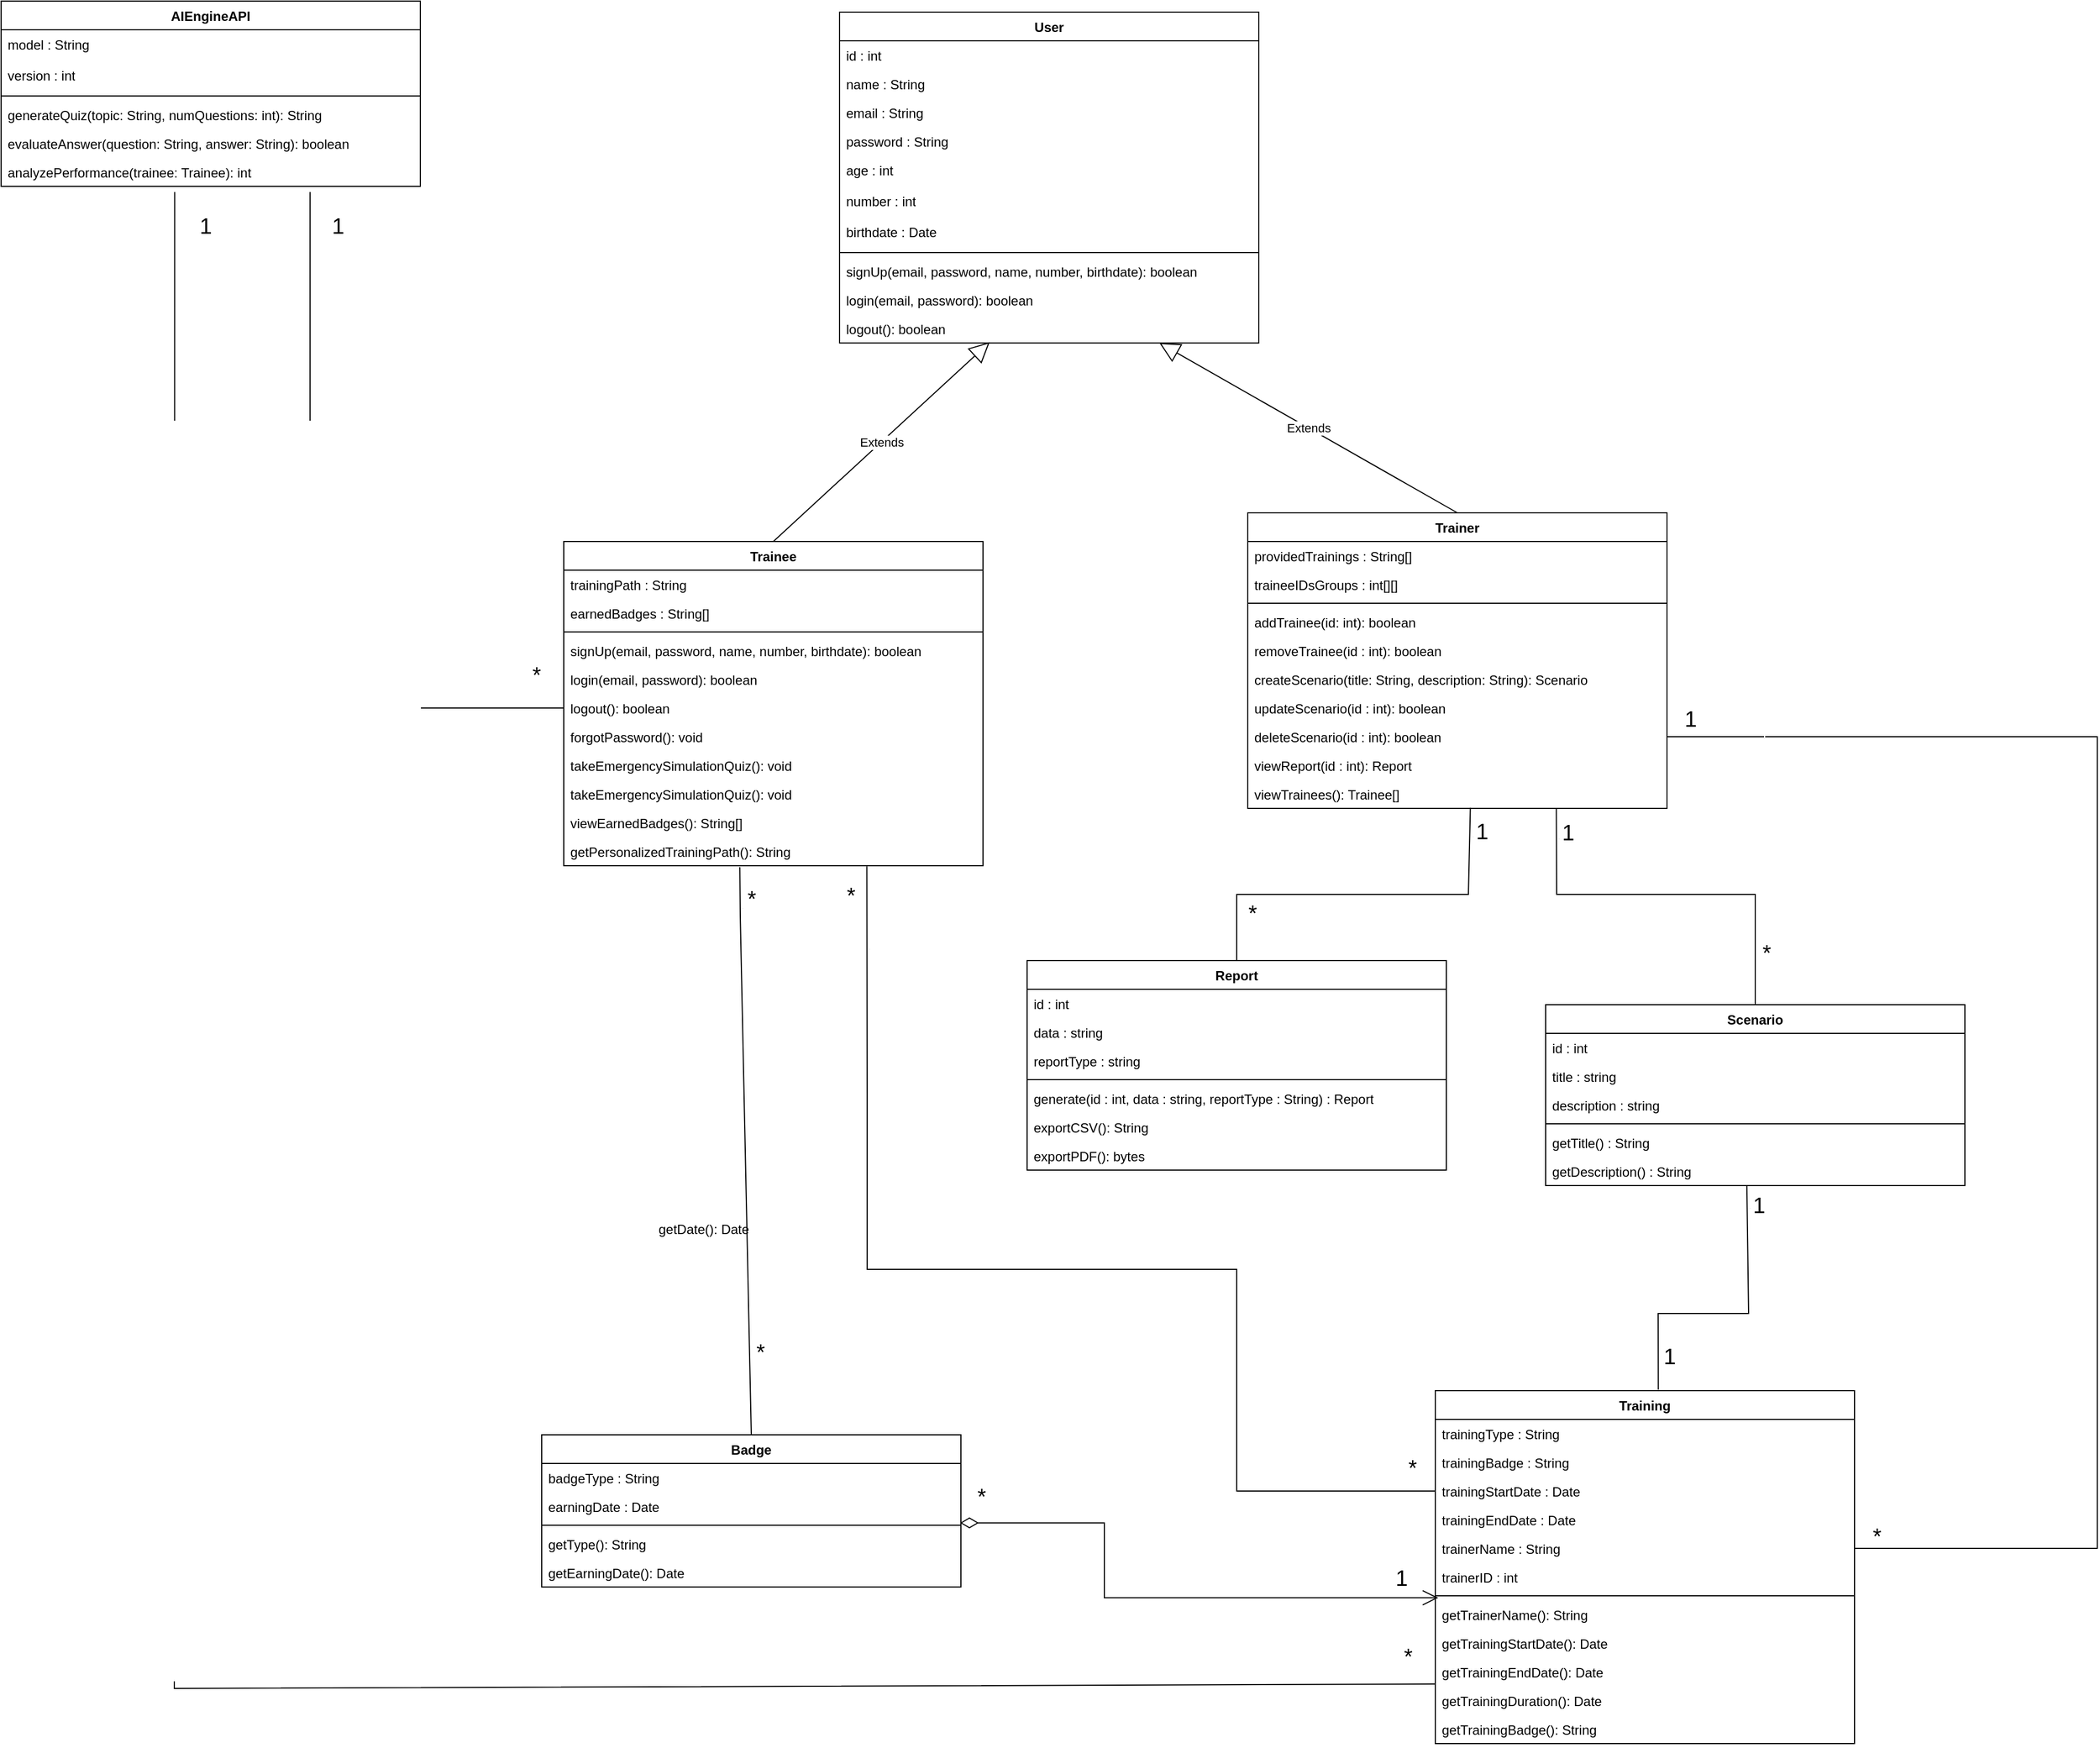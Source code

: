 <mxfile version="26.2.2">
  <diagram name="Page-1" id="6VeBbsZnSJGL0qm5Iy9t">
    <mxGraphModel dx="1835" dy="615" grid="1" gridSize="10" guides="1" tooltips="1" connect="1" arrows="1" fold="1" page="1" pageScale="1" pageWidth="850" pageHeight="1100" math="0" shadow="0">
      <root>
        <mxCell id="0" />
        <mxCell id="1" parent="0" />
        <mxCell id="ut6SG74KRWe8xrnEn4ub-12" value="Trainer" style="swimlane;fontStyle=1;align=center;verticalAlign=top;childLayout=stackLayout;horizontal=1;startSize=26;horizontalStack=0;resizeParent=1;resizeParentMax=0;resizeLast=0;collapsible=1;marginBottom=0;whiteSpace=wrap;html=1;" parent="1" vertex="1">
          <mxGeometry x="1050" y="734" width="380" height="268" as="geometry">
            <mxRectangle x="750" y="520" width="80" height="30" as="alternateBounds" />
          </mxGeometry>
        </mxCell>
        <mxCell id="ut6SG74KRWe8xrnEn4ub-2" value="providedTrainings : String[]" style="text;strokeColor=none;fillColor=none;align=left;verticalAlign=top;spacingLeft=4;spacingRight=4;overflow=hidden;rotatable=0;points=[[0,0.5],[1,0.5]];portConstraint=eastwest;whiteSpace=wrap;html=1;" parent="ut6SG74KRWe8xrnEn4ub-12" vertex="1">
          <mxGeometry y="26" width="380" height="26" as="geometry" />
        </mxCell>
        <mxCell id="Z9UOxKU1jLdqNidB_wk0-53" value="traineeIDsGroups : int[][]" style="text;strokeColor=none;fillColor=none;align=left;verticalAlign=top;spacingLeft=4;spacingRight=4;overflow=hidden;rotatable=0;points=[[0,0.5],[1,0.5]];portConstraint=eastwest;whiteSpace=wrap;html=1;" parent="ut6SG74KRWe8xrnEn4ub-12" vertex="1">
          <mxGeometry y="52" width="380" height="26" as="geometry" />
        </mxCell>
        <mxCell id="ut6SG74KRWe8xrnEn4ub-14" value="" style="line;strokeWidth=1;fillColor=none;align=left;verticalAlign=middle;spacingTop=-1;spacingLeft=3;spacingRight=3;rotatable=0;labelPosition=right;points=[];portConstraint=eastwest;strokeColor=inherit;" parent="ut6SG74KRWe8xrnEn4ub-12" vertex="1">
          <mxGeometry y="78" width="380" height="8" as="geometry" />
        </mxCell>
        <mxCell id="Z9UOxKU1jLdqNidB_wk0-75" value="addTrainee(id: int): boolean" style="text;strokeColor=none;fillColor=none;align=left;verticalAlign=top;spacingLeft=4;spacingRight=4;overflow=hidden;rotatable=0;points=[[0,0.5],[1,0.5]];portConstraint=eastwest;whiteSpace=wrap;html=1;" parent="ut6SG74KRWe8xrnEn4ub-12" vertex="1">
          <mxGeometry y="86" width="380" height="26" as="geometry" />
        </mxCell>
        <mxCell id="Z9UOxKU1jLdqNidB_wk0-76" value="removeTrainee(id : int): boolean" style="text;strokeColor=none;fillColor=none;align=left;verticalAlign=top;spacingLeft=4;spacingRight=4;overflow=hidden;rotatable=0;points=[[0,0.5],[1,0.5]];portConstraint=eastwest;whiteSpace=wrap;html=1;" parent="ut6SG74KRWe8xrnEn4ub-12" vertex="1">
          <mxGeometry y="112" width="380" height="26" as="geometry" />
        </mxCell>
        <mxCell id="ut6SG74KRWe8xrnEn4ub-15" value="createScenario(title: String, description: String): Scenario" style="text;strokeColor=none;fillColor=none;align=left;verticalAlign=top;spacingLeft=4;spacingRight=4;overflow=hidden;rotatable=0;points=[[0,0.5],[1,0.5]];portConstraint=eastwest;whiteSpace=wrap;html=1;" parent="ut6SG74KRWe8xrnEn4ub-12" vertex="1">
          <mxGeometry y="138" width="380" height="26" as="geometry" />
        </mxCell>
        <mxCell id="Z9UOxKU1jLdqNidB_wk0-72" value="updateScenario(id : int): boolean" style="text;strokeColor=none;fillColor=none;align=left;verticalAlign=top;spacingLeft=4;spacingRight=4;overflow=hidden;rotatable=0;points=[[0,0.5],[1,0.5]];portConstraint=eastwest;whiteSpace=wrap;html=1;" parent="ut6SG74KRWe8xrnEn4ub-12" vertex="1">
          <mxGeometry y="164" width="380" height="26" as="geometry" />
        </mxCell>
        <mxCell id="Z9UOxKU1jLdqNidB_wk0-71" value="deleteScenario(id : int): boolean" style="text;strokeColor=none;fillColor=none;align=left;verticalAlign=top;spacingLeft=4;spacingRight=4;overflow=hidden;rotatable=0;points=[[0,0.5],[1,0.5]];portConstraint=eastwest;whiteSpace=wrap;html=1;" parent="ut6SG74KRWe8xrnEn4ub-12" vertex="1">
          <mxGeometry y="190" width="380" height="26" as="geometry" />
        </mxCell>
        <mxCell id="Z9UOxKU1jLdqNidB_wk0-73" value="viewReport(id : int): Report" style="text;strokeColor=none;fillColor=none;align=left;verticalAlign=top;spacingLeft=4;spacingRight=4;overflow=hidden;rotatable=0;points=[[0,0.5],[1,0.5]];portConstraint=eastwest;whiteSpace=wrap;html=1;" parent="ut6SG74KRWe8xrnEn4ub-12" vertex="1">
          <mxGeometry y="216" width="380" height="26" as="geometry" />
        </mxCell>
        <mxCell id="Z9UOxKU1jLdqNidB_wk0-74" value="viewTrainees(): Trainee[]" style="text;strokeColor=none;fillColor=none;align=left;verticalAlign=top;spacingLeft=4;spacingRight=4;overflow=hidden;rotatable=0;points=[[0,0.5],[1,0.5]];portConstraint=eastwest;whiteSpace=wrap;html=1;" parent="ut6SG74KRWe8xrnEn4ub-12" vertex="1">
          <mxGeometry y="242" width="380" height="26" as="geometry" />
        </mxCell>
        <mxCell id="ut6SG74KRWe8xrnEn4ub-17" value="Trainee" style="swimlane;fontStyle=1;align=center;verticalAlign=top;childLayout=stackLayout;horizontal=1;startSize=26;horizontalStack=0;resizeParent=1;resizeParentMax=0;resizeLast=0;collapsible=1;marginBottom=0;whiteSpace=wrap;html=1;" parent="1" vertex="1">
          <mxGeometry x="430" y="760" width="380" height="294" as="geometry" />
        </mxCell>
        <mxCell id="ut6SG74KRWe8xrnEn4ub-18" value="trainingPath : String" style="text;strokeColor=none;fillColor=none;align=left;verticalAlign=top;spacingLeft=4;spacingRight=4;overflow=hidden;rotatable=0;points=[[0,0.5],[1,0.5]];portConstraint=eastwest;whiteSpace=wrap;html=1;" parent="ut6SG74KRWe8xrnEn4ub-17" vertex="1">
          <mxGeometry y="26" width="380" height="26" as="geometry" />
        </mxCell>
        <mxCell id="Z9UOxKU1jLdqNidB_wk0-5" value="earnedBadges : String[]" style="text;strokeColor=none;fillColor=none;align=left;verticalAlign=top;spacingLeft=4;spacingRight=4;overflow=hidden;rotatable=0;points=[[0,0.5],[1,0.5]];portConstraint=eastwest;whiteSpace=wrap;html=1;" parent="ut6SG74KRWe8xrnEn4ub-17" vertex="1">
          <mxGeometry y="52" width="380" height="26" as="geometry" />
        </mxCell>
        <mxCell id="ut6SG74KRWe8xrnEn4ub-22" value="" style="line;strokeWidth=1;fillColor=none;align=left;verticalAlign=middle;spacingTop=-1;spacingLeft=3;spacingRight=3;rotatable=0;labelPosition=right;points=[];portConstraint=eastwest;strokeColor=inherit;" parent="ut6SG74KRWe8xrnEn4ub-17" vertex="1">
          <mxGeometry y="78" width="380" height="8" as="geometry" />
        </mxCell>
        <mxCell id="bE1lP4n70OD3e5JfE5jd-26" value="signUp(email, password, name, number, birthdate): boolean" style="text;strokeColor=none;fillColor=none;align=left;verticalAlign=top;spacingLeft=4;spacingRight=4;overflow=hidden;rotatable=0;points=[[0,0.5],[1,0.5]];portConstraint=eastwest;whiteSpace=wrap;html=1;" parent="ut6SG74KRWe8xrnEn4ub-17" vertex="1">
          <mxGeometry y="86" width="380" height="26" as="geometry" />
        </mxCell>
        <mxCell id="bE1lP4n70OD3e5JfE5jd-27" value="login(email, password): boolean" style="text;strokeColor=none;fillColor=none;align=left;verticalAlign=top;spacingLeft=4;spacingRight=4;overflow=hidden;rotatable=0;points=[[0,0.5],[1,0.5]];portConstraint=eastwest;whiteSpace=wrap;html=1;" parent="ut6SG74KRWe8xrnEn4ub-17" vertex="1">
          <mxGeometry y="112" width="380" height="26" as="geometry" />
        </mxCell>
        <mxCell id="bE1lP4n70OD3e5JfE5jd-28" value="logout(): boolean" style="text;strokeColor=none;fillColor=none;align=left;verticalAlign=top;spacingLeft=4;spacingRight=4;overflow=hidden;rotatable=0;points=[[0,0.5],[1,0.5]];portConstraint=eastwest;whiteSpace=wrap;html=1;" parent="ut6SG74KRWe8xrnEn4ub-17" vertex="1">
          <mxGeometry y="138" width="380" height="26" as="geometry" />
        </mxCell>
        <mxCell id="ut6SG74KRWe8xrnEn4ub-23" value="forgotPassword(): void" style="text;strokeColor=none;fillColor=none;align=left;verticalAlign=top;spacingLeft=4;spacingRight=4;overflow=hidden;rotatable=0;points=[[0,0.5],[1,0.5]];portConstraint=eastwest;whiteSpace=wrap;html=1;" parent="ut6SG74KRWe8xrnEn4ub-17" vertex="1">
          <mxGeometry y="164" width="380" height="26" as="geometry" />
        </mxCell>
        <mxCell id="Z9UOxKU1jLdqNidB_wk0-2" value="takeEmergencySimulationQuiz(): void" style="text;strokeColor=none;fillColor=none;align=left;verticalAlign=top;spacingLeft=4;spacingRight=4;overflow=hidden;rotatable=0;points=[[0,0.5],[1,0.5]];portConstraint=eastwest;whiteSpace=wrap;html=1;" parent="ut6SG74KRWe8xrnEn4ub-17" vertex="1">
          <mxGeometry y="190" width="380" height="26" as="geometry" />
        </mxCell>
        <mxCell id="Z9UOxKU1jLdqNidB_wk0-3" value="takeEmergencySimulationQuiz(): void" style="text;strokeColor=none;fillColor=none;align=left;verticalAlign=top;spacingLeft=4;spacingRight=4;overflow=hidden;rotatable=0;points=[[0,0.5],[1,0.5]];portConstraint=eastwest;whiteSpace=wrap;html=1;" parent="ut6SG74KRWe8xrnEn4ub-17" vertex="1">
          <mxGeometry y="216" width="380" height="26" as="geometry" />
        </mxCell>
        <mxCell id="Z9UOxKU1jLdqNidB_wk0-4" value="viewEarnedBadges(): String[]" style="text;strokeColor=none;fillColor=none;align=left;verticalAlign=top;spacingLeft=4;spacingRight=4;overflow=hidden;rotatable=0;points=[[0,0.5],[1,0.5]];portConstraint=eastwest;whiteSpace=wrap;html=1;" parent="ut6SG74KRWe8xrnEn4ub-17" vertex="1">
          <mxGeometry y="242" width="380" height="26" as="geometry" />
        </mxCell>
        <mxCell id="Z9UOxKU1jLdqNidB_wk0-6" value="getPersonalizedTrainingPath(): String" style="text;strokeColor=none;fillColor=none;align=left;verticalAlign=top;spacingLeft=4;spacingRight=4;overflow=hidden;rotatable=0;points=[[0,0.5],[1,0.5]];portConstraint=eastwest;whiteSpace=wrap;html=1;" parent="ut6SG74KRWe8xrnEn4ub-17" vertex="1">
          <mxGeometry y="268" width="380" height="26" as="geometry" />
        </mxCell>
        <mxCell id="ut6SG74KRWe8xrnEn4ub-26" value="User" style="swimlane;fontStyle=1;align=center;verticalAlign=top;childLayout=stackLayout;horizontal=1;startSize=26;horizontalStack=0;resizeParent=1;resizeParentMax=0;resizeLast=0;collapsible=1;marginBottom=0;whiteSpace=wrap;html=1;" parent="1" vertex="1">
          <mxGeometry x="680" y="280" width="380" height="300" as="geometry" />
        </mxCell>
        <mxCell id="bE1lP4n70OD3e5JfE5jd-1" value="id : int" style="text;strokeColor=none;fillColor=none;align=left;verticalAlign=top;spacingLeft=4;spacingRight=4;overflow=hidden;rotatable=0;points=[[0,0.5],[1,0.5]];portConstraint=eastwest;whiteSpace=wrap;html=1;" parent="ut6SG74KRWe8xrnEn4ub-26" vertex="1">
          <mxGeometry y="26" width="380" height="26" as="geometry" />
        </mxCell>
        <mxCell id="ut6SG74KRWe8xrnEn4ub-27" value="name : String" style="text;strokeColor=none;fillColor=none;align=left;verticalAlign=top;spacingLeft=4;spacingRight=4;overflow=hidden;rotatable=0;points=[[0,0.5],[1,0.5]];portConstraint=eastwest;whiteSpace=wrap;html=1;" parent="ut6SG74KRWe8xrnEn4ub-26" vertex="1">
          <mxGeometry y="52" width="380" height="26" as="geometry" />
        </mxCell>
        <mxCell id="ut6SG74KRWe8xrnEn4ub-33" value="email : String" style="text;strokeColor=none;fillColor=none;align=left;verticalAlign=top;spacingLeft=4;spacingRight=4;overflow=hidden;rotatable=0;points=[[0,0.5],[1,0.5]];portConstraint=eastwest;whiteSpace=wrap;html=1;" parent="ut6SG74KRWe8xrnEn4ub-26" vertex="1">
          <mxGeometry y="78" width="380" height="26" as="geometry" />
        </mxCell>
        <mxCell id="ut6SG74KRWe8xrnEn4ub-34" value="password : String" style="text;strokeColor=none;fillColor=none;align=left;verticalAlign=top;spacingLeft=4;spacingRight=4;overflow=hidden;rotatable=0;points=[[0,0.5],[1,0.5]];portConstraint=eastwest;whiteSpace=wrap;html=1;" parent="ut6SG74KRWe8xrnEn4ub-26" vertex="1">
          <mxGeometry y="104" width="380" height="26" as="geometry" />
        </mxCell>
        <mxCell id="ut6SG74KRWe8xrnEn4ub-28" value="age : int" style="text;strokeColor=none;fillColor=none;align=left;verticalAlign=top;spacingLeft=4;spacingRight=4;overflow=hidden;rotatable=0;points=[[0,0.5],[1,0.5]];portConstraint=eastwest;whiteSpace=wrap;html=1;" parent="ut6SG74KRWe8xrnEn4ub-26" vertex="1">
          <mxGeometry y="130" width="380" height="28" as="geometry" />
        </mxCell>
        <mxCell id="ut6SG74KRWe8xrnEn4ub-29" value="number : int" style="text;strokeColor=none;fillColor=none;align=left;verticalAlign=top;spacingLeft=4;spacingRight=4;overflow=hidden;rotatable=0;points=[[0,0.5],[1,0.5]];portConstraint=eastwest;whiteSpace=wrap;html=1;" parent="ut6SG74KRWe8xrnEn4ub-26" vertex="1">
          <mxGeometry y="158" width="380" height="28" as="geometry" />
        </mxCell>
        <mxCell id="ut6SG74KRWe8xrnEn4ub-30" value="birthdate : Date" style="text;strokeColor=none;fillColor=none;align=left;verticalAlign=top;spacingLeft=4;spacingRight=4;overflow=hidden;rotatable=0;points=[[0,0.5],[1,0.5]];portConstraint=eastwest;whiteSpace=wrap;html=1;" parent="ut6SG74KRWe8xrnEn4ub-26" vertex="1">
          <mxGeometry y="186" width="380" height="28" as="geometry" />
        </mxCell>
        <mxCell id="ut6SG74KRWe8xrnEn4ub-31" value="" style="line;strokeWidth=1;fillColor=none;align=left;verticalAlign=middle;spacingTop=-1;spacingLeft=3;spacingRight=3;rotatable=0;labelPosition=right;points=[];portConstraint=eastwest;strokeColor=inherit;" parent="ut6SG74KRWe8xrnEn4ub-26" vertex="1">
          <mxGeometry y="214" width="380" height="8" as="geometry" />
        </mxCell>
        <mxCell id="bE1lP4n70OD3e5JfE5jd-3" value="signUp(email, password, name, number, birthdate): boolean" style="text;strokeColor=none;fillColor=none;align=left;verticalAlign=top;spacingLeft=4;spacingRight=4;overflow=hidden;rotatable=0;points=[[0,0.5],[1,0.5]];portConstraint=eastwest;whiteSpace=wrap;html=1;" parent="ut6SG74KRWe8xrnEn4ub-26" vertex="1">
          <mxGeometry y="222" width="380" height="26" as="geometry" />
        </mxCell>
        <mxCell id="ut6SG74KRWe8xrnEn4ub-32" value="login(email, password): boolean" style="text;strokeColor=none;fillColor=none;align=left;verticalAlign=top;spacingLeft=4;spacingRight=4;overflow=hidden;rotatable=0;points=[[0,0.5],[1,0.5]];portConstraint=eastwest;whiteSpace=wrap;html=1;" parent="ut6SG74KRWe8xrnEn4ub-26" vertex="1">
          <mxGeometry y="248" width="380" height="26" as="geometry" />
        </mxCell>
        <mxCell id="bE1lP4n70OD3e5JfE5jd-2" value="logout(): boolean" style="text;strokeColor=none;fillColor=none;align=left;verticalAlign=top;spacingLeft=4;spacingRight=4;overflow=hidden;rotatable=0;points=[[0,0.5],[1,0.5]];portConstraint=eastwest;whiteSpace=wrap;html=1;" parent="ut6SG74KRWe8xrnEn4ub-26" vertex="1">
          <mxGeometry y="274" width="380" height="26" as="geometry" />
        </mxCell>
        <mxCell id="bE1lP4n70OD3e5JfE5jd-8" value="Extends" style="endArrow=block;endSize=16;endFill=0;html=1;rounded=0;exitX=0.5;exitY=0;exitDx=0;exitDy=0;entryX=0.358;entryY=0.973;entryDx=0;entryDy=0;entryPerimeter=0;" parent="1" source="ut6SG74KRWe8xrnEn4ub-17" target="bE1lP4n70OD3e5JfE5jd-2" edge="1">
          <mxGeometry width="160" relative="1" as="geometry">
            <mxPoint x="710" y="830" as="sourcePoint" />
            <mxPoint x="850" y="600" as="targetPoint" />
          </mxGeometry>
        </mxCell>
        <mxCell id="bE1lP4n70OD3e5JfE5jd-10" value="Extends" style="endArrow=block;endSize=16;endFill=0;html=1;rounded=0;exitX=0.5;exitY=0;exitDx=0;exitDy=0;entryX=0.763;entryY=1;entryDx=0;entryDy=0;entryPerimeter=0;" parent="1" source="ut6SG74KRWe8xrnEn4ub-12" target="bE1lP4n70OD3e5JfE5jd-2" edge="1">
          <mxGeometry width="160" relative="1" as="geometry">
            <mxPoint x="580" y="740" as="sourcePoint" />
            <mxPoint x="850" y="600" as="targetPoint" />
          </mxGeometry>
        </mxCell>
        <mxCell id="Z9UOxKU1jLdqNidB_wk0-7" value="Badge" style="swimlane;fontStyle=1;align=center;verticalAlign=top;childLayout=stackLayout;horizontal=1;startSize=26;horizontalStack=0;resizeParent=1;resizeParentMax=0;resizeLast=0;collapsible=1;marginBottom=0;whiteSpace=wrap;html=1;" parent="1" vertex="1">
          <mxGeometry x="410" y="1570" width="380" height="138" as="geometry">
            <mxRectangle x="550" y="520" width="80" height="30" as="alternateBounds" />
          </mxGeometry>
        </mxCell>
        <mxCell id="Z9UOxKU1jLdqNidB_wk0-8" value="badgeType : String" style="text;strokeColor=none;fillColor=none;align=left;verticalAlign=top;spacingLeft=4;spacingRight=4;overflow=hidden;rotatable=0;points=[[0,0.5],[1,0.5]];portConstraint=eastwest;whiteSpace=wrap;html=1;" parent="Z9UOxKU1jLdqNidB_wk0-7" vertex="1">
          <mxGeometry y="26" width="380" height="26" as="geometry" />
        </mxCell>
        <mxCell id="Z9UOxKU1jLdqNidB_wk0-11" value="earningDate : Date" style="text;strokeColor=none;fillColor=none;align=left;verticalAlign=top;spacingLeft=4;spacingRight=4;overflow=hidden;rotatable=0;points=[[0,0.5],[1,0.5]];portConstraint=eastwest;whiteSpace=wrap;html=1;" parent="Z9UOxKU1jLdqNidB_wk0-7" vertex="1">
          <mxGeometry y="52" width="380" height="26" as="geometry" />
        </mxCell>
        <mxCell id="Z9UOxKU1jLdqNidB_wk0-9" value="" style="line;strokeWidth=1;fillColor=none;align=left;verticalAlign=middle;spacingTop=-1;spacingLeft=3;spacingRight=3;rotatable=0;labelPosition=right;points=[];portConstraint=eastwest;strokeColor=inherit;" parent="Z9UOxKU1jLdqNidB_wk0-7" vertex="1">
          <mxGeometry y="78" width="380" height="8" as="geometry" />
        </mxCell>
        <mxCell id="Z9UOxKU1jLdqNidB_wk0-10" value="getType(): String" style="text;strokeColor=none;fillColor=none;align=left;verticalAlign=top;spacingLeft=4;spacingRight=4;overflow=hidden;rotatable=0;points=[[0,0.5],[1,0.5]];portConstraint=eastwest;whiteSpace=wrap;html=1;" parent="Z9UOxKU1jLdqNidB_wk0-7" vertex="1">
          <mxGeometry y="86" width="380" height="26" as="geometry" />
        </mxCell>
        <mxCell id="6a4Srg6Bt6_qMaFoSF7P-2" value="getEarningDate(): Date" style="text;strokeColor=none;fillColor=none;align=left;verticalAlign=top;spacingLeft=4;spacingRight=4;overflow=hidden;rotatable=0;points=[[0,0.5],[1,0.5]];portConstraint=eastwest;whiteSpace=wrap;html=1;" vertex="1" parent="Z9UOxKU1jLdqNidB_wk0-7">
          <mxGeometry y="112" width="380" height="26" as="geometry" />
        </mxCell>
        <mxCell id="Z9UOxKU1jLdqNidB_wk0-17" value="Training" style="swimlane;fontStyle=1;align=center;verticalAlign=top;childLayout=stackLayout;horizontal=1;startSize=26;horizontalStack=0;resizeParent=1;resizeParentMax=0;resizeLast=0;collapsible=1;marginBottom=0;whiteSpace=wrap;html=1;" parent="1" vertex="1">
          <mxGeometry x="1220" y="1530" width="380" height="320" as="geometry">
            <mxRectangle x="550" y="520" width="80" height="30" as="alternateBounds" />
          </mxGeometry>
        </mxCell>
        <mxCell id="Z9UOxKU1jLdqNidB_wk0-18" value="trainingType : String" style="text;strokeColor=none;fillColor=none;align=left;verticalAlign=top;spacingLeft=4;spacingRight=4;overflow=hidden;rotatable=0;points=[[0,0.5],[1,0.5]];portConstraint=eastwest;whiteSpace=wrap;html=1;" parent="Z9UOxKU1jLdqNidB_wk0-17" vertex="1">
          <mxGeometry y="26" width="380" height="26" as="geometry" />
        </mxCell>
        <mxCell id="Z9UOxKU1jLdqNidB_wk0-24" value="trainingBadge : String" style="text;strokeColor=none;fillColor=none;align=left;verticalAlign=top;spacingLeft=4;spacingRight=4;overflow=hidden;rotatable=0;points=[[0,0.5],[1,0.5]];portConstraint=eastwest;whiteSpace=wrap;html=1;" parent="Z9UOxKU1jLdqNidB_wk0-17" vertex="1">
          <mxGeometry y="52" width="380" height="26" as="geometry" />
        </mxCell>
        <mxCell id="Z9UOxKU1jLdqNidB_wk0-25" value="trainingStartDate : Date" style="text;strokeColor=none;fillColor=none;align=left;verticalAlign=top;spacingLeft=4;spacingRight=4;overflow=hidden;rotatable=0;points=[[0,0.5],[1,0.5]];portConstraint=eastwest;whiteSpace=wrap;html=1;" parent="Z9UOxKU1jLdqNidB_wk0-17" vertex="1">
          <mxGeometry y="78" width="380" height="26" as="geometry" />
        </mxCell>
        <mxCell id="Z9UOxKU1jLdqNidB_wk0-26" value="trainingEndDate : Date" style="text;strokeColor=none;fillColor=none;align=left;verticalAlign=top;spacingLeft=4;spacingRight=4;overflow=hidden;rotatable=0;points=[[0,0.5],[1,0.5]];portConstraint=eastwest;whiteSpace=wrap;html=1;" parent="Z9UOxKU1jLdqNidB_wk0-17" vertex="1">
          <mxGeometry y="104" width="380" height="26" as="geometry" />
        </mxCell>
        <mxCell id="Z9UOxKU1jLdqNidB_wk0-23" value="trainerName : String" style="text;strokeColor=none;fillColor=none;align=left;verticalAlign=top;spacingLeft=4;spacingRight=4;overflow=hidden;rotatable=0;points=[[0,0.5],[1,0.5]];portConstraint=eastwest;whiteSpace=wrap;html=1;" parent="Z9UOxKU1jLdqNidB_wk0-17" vertex="1">
          <mxGeometry y="130" width="380" height="26" as="geometry" />
        </mxCell>
        <mxCell id="Z9UOxKU1jLdqNidB_wk0-19" value="trainerID : int" style="text;strokeColor=none;fillColor=none;align=left;verticalAlign=top;spacingLeft=4;spacingRight=4;overflow=hidden;rotatable=0;points=[[0,0.5],[1,0.5]];portConstraint=eastwest;whiteSpace=wrap;html=1;" parent="Z9UOxKU1jLdqNidB_wk0-17" vertex="1">
          <mxGeometry y="156" width="380" height="26" as="geometry" />
        </mxCell>
        <mxCell id="Z9UOxKU1jLdqNidB_wk0-20" value="" style="line;strokeWidth=1;fillColor=none;align=left;verticalAlign=middle;spacingTop=-1;spacingLeft=3;spacingRight=3;rotatable=0;labelPosition=right;points=[];portConstraint=eastwest;strokeColor=inherit;" parent="Z9UOxKU1jLdqNidB_wk0-17" vertex="1">
          <mxGeometry y="182" width="380" height="8" as="geometry" />
        </mxCell>
        <mxCell id="Z9UOxKU1jLdqNidB_wk0-21" value="getTrainerName(): String" style="text;strokeColor=none;fillColor=none;align=left;verticalAlign=top;spacingLeft=4;spacingRight=4;overflow=hidden;rotatable=0;points=[[0,0.5],[1,0.5]];portConstraint=eastwest;whiteSpace=wrap;html=1;" parent="Z9UOxKU1jLdqNidB_wk0-17" vertex="1">
          <mxGeometry y="190" width="380" height="26" as="geometry" />
        </mxCell>
        <mxCell id="Z9UOxKU1jLdqNidB_wk0-27" value="getTrainingStartDate(): Date" style="text;strokeColor=none;fillColor=none;align=left;verticalAlign=top;spacingLeft=4;spacingRight=4;overflow=hidden;rotatable=0;points=[[0,0.5],[1,0.5]];portConstraint=eastwest;whiteSpace=wrap;html=1;" parent="Z9UOxKU1jLdqNidB_wk0-17" vertex="1">
          <mxGeometry y="216" width="380" height="26" as="geometry" />
        </mxCell>
        <mxCell id="Z9UOxKU1jLdqNidB_wk0-28" value="getTrainingEndDate(): Date" style="text;strokeColor=none;fillColor=none;align=left;verticalAlign=top;spacingLeft=4;spacingRight=4;overflow=hidden;rotatable=0;points=[[0,0.5],[1,0.5]];portConstraint=eastwest;whiteSpace=wrap;html=1;" parent="Z9UOxKU1jLdqNidB_wk0-17" vertex="1">
          <mxGeometry y="242" width="380" height="26" as="geometry" />
        </mxCell>
        <mxCell id="Z9UOxKU1jLdqNidB_wk0-29" value="getTrainingDuration(): Date" style="text;strokeColor=none;fillColor=none;align=left;verticalAlign=top;spacingLeft=4;spacingRight=4;overflow=hidden;rotatable=0;points=[[0,0.5],[1,0.5]];portConstraint=eastwest;whiteSpace=wrap;html=1;" parent="Z9UOxKU1jLdqNidB_wk0-17" vertex="1">
          <mxGeometry y="268" width="380" height="26" as="geometry" />
        </mxCell>
        <mxCell id="Z9UOxKU1jLdqNidB_wk0-22" value="getTrainingBadge(): String" style="text;strokeColor=none;fillColor=none;align=left;verticalAlign=top;spacingLeft=4;spacingRight=4;overflow=hidden;rotatable=0;points=[[0,0.5],[1,0.5]];portConstraint=eastwest;whiteSpace=wrap;html=1;" parent="Z9UOxKU1jLdqNidB_wk0-17" vertex="1">
          <mxGeometry y="294" width="380" height="26" as="geometry" />
        </mxCell>
        <mxCell id="Z9UOxKU1jLdqNidB_wk0-30" value="&lt;font style=&quot;font-size: 20px;&quot;&gt;*&lt;/font&gt;" style="endArrow=open;html=1;endSize=12;startArrow=diamondThin;startSize=14;startFill=0;edgeStyle=orthogonalEdgeStyle;align=left;verticalAlign=bottom;rounded=0;exitX=0.998;exitY=1.072;exitDx=0;exitDy=0;exitPerimeter=0;entryX=0.007;entryY=-0.085;entryDx=0;entryDy=0;entryPerimeter=0;" parent="1" source="Z9UOxKU1jLdqNidB_wk0-11" target="Z9UOxKU1jLdqNidB_wk0-21" edge="1">
          <mxGeometry x="-0.947" y="10" relative="1" as="geometry">
            <mxPoint x="900" y="1240" as="sourcePoint" />
            <mxPoint x="1160" y="1240" as="targetPoint" />
            <Array as="points">
              <mxPoint x="920" y="1650" />
              <mxPoint x="920" y="1718" />
            </Array>
            <mxPoint as="offset" />
          </mxGeometry>
        </mxCell>
        <mxCell id="Z9UOxKU1jLdqNidB_wk0-33" value="1" style="edgeLabel;html=1;align=center;verticalAlign=middle;resizable=0;points=[];fontSize=20;" parent="Z9UOxKU1jLdqNidB_wk0-30" vertex="1" connectable="0">
          <mxGeometry x="0.759" y="-1" relative="1" as="geometry">
            <mxPoint x="26" y="-20" as="offset" />
          </mxGeometry>
        </mxCell>
        <mxCell id="Z9UOxKU1jLdqNidB_wk0-38" value="" style="endArrow=none;html=1;rounded=0;exitX=0.5;exitY=0;exitDx=0;exitDy=0;entryX=0.42;entryY=1.05;entryDx=0;entryDy=0;entryPerimeter=0;" parent="1" source="Z9UOxKU1jLdqNidB_wk0-7" target="Z9UOxKU1jLdqNidB_wk0-6" edge="1">
          <mxGeometry width="50" height="50" relative="1" as="geometry">
            <mxPoint x="970" y="1040" as="sourcePoint" />
            <mxPoint x="1020" y="990" as="targetPoint" />
            <Array as="points">
              <mxPoint x="590" y="1100" />
            </Array>
          </mxGeometry>
        </mxCell>
        <mxCell id="Z9UOxKU1jLdqNidB_wk0-39" value="&lt;font style=&quot;font-size: 1px;&quot;&gt;*&lt;/font&gt;" style="edgeLabel;html=1;align=center;verticalAlign=middle;resizable=0;points=[];" parent="Z9UOxKU1jLdqNidB_wk0-38" vertex="1" connectable="0">
          <mxGeometry x="0.869" y="-2" relative="1" as="geometry">
            <mxPoint as="offset" />
          </mxGeometry>
        </mxCell>
        <mxCell id="Z9UOxKU1jLdqNidB_wk0-40" value="&lt;font style=&quot;font-size: 20px;&quot;&gt;*&lt;/font&gt;" style="edgeLabel;html=1;align=center;verticalAlign=middle;resizable=0;points=[];labelBackgroundColor=none;" parent="Z9UOxKU1jLdqNidB_wk0-38" vertex="1" connectable="0">
          <mxGeometry x="0.922" relative="1" as="geometry">
            <mxPoint x="10" y="7" as="offset" />
          </mxGeometry>
        </mxCell>
        <mxCell id="Z9UOxKU1jLdqNidB_wk0-41" value="&lt;font style=&quot;font-size: 20px;&quot;&gt;*&lt;/font&gt;" style="edgeLabel;html=1;align=center;verticalAlign=middle;resizable=0;points=[];labelBackgroundColor=none;" parent="Z9UOxKU1jLdqNidB_wk0-38" vertex="1" connectable="0">
          <mxGeometry x="-0.638" y="1" relative="1" as="geometry">
            <mxPoint x="11" y="17" as="offset" />
          </mxGeometry>
        </mxCell>
        <mxCell id="Z9UOxKU1jLdqNidB_wk0-44" value="" style="endArrow=none;html=1;rounded=0;exitX=0;exitY=0.5;exitDx=0;exitDy=0;entryX=0.723;entryY=1.026;entryDx=0;entryDy=0;entryPerimeter=0;" parent="1" source="Z9UOxKU1jLdqNidB_wk0-25" target="Z9UOxKU1jLdqNidB_wk0-6" edge="1">
          <mxGeometry width="50" height="50" relative="1" as="geometry">
            <mxPoint x="1110" y="1155" as="sourcePoint" />
            <mxPoint x="1000" y="940" as="targetPoint" />
            <Array as="points">
              <mxPoint x="1040" y="1621" />
              <mxPoint x="1040" y="1420" />
              <mxPoint x="910" y="1420" />
              <mxPoint x="705" y="1420" />
              <mxPoint x="705" y="1260" />
            </Array>
          </mxGeometry>
        </mxCell>
        <mxCell id="Z9UOxKU1jLdqNidB_wk0-45" value="&lt;font style=&quot;font-size: 1px;&quot;&gt;*&lt;/font&gt;" style="edgeLabel;html=1;align=center;verticalAlign=middle;resizable=0;points=[];" parent="Z9UOxKU1jLdqNidB_wk0-44" vertex="1" connectable="0">
          <mxGeometry x="0.869" y="-2" relative="1" as="geometry">
            <mxPoint as="offset" />
          </mxGeometry>
        </mxCell>
        <mxCell id="Z9UOxKU1jLdqNidB_wk0-46" value="&lt;font style=&quot;font-size: 20px;&quot;&gt;*&lt;/font&gt;" style="edgeLabel;html=1;align=center;verticalAlign=middle;resizable=0;points=[];labelBackgroundColor=none;" parent="Z9UOxKU1jLdqNidB_wk0-44" vertex="1" connectable="0">
          <mxGeometry x="0.922" relative="1" as="geometry">
            <mxPoint x="-15" y="-17" as="offset" />
          </mxGeometry>
        </mxCell>
        <mxCell id="Z9UOxKU1jLdqNidB_wk0-48" value="" style="endArrow=none;html=1;rounded=0;entryX=1;entryY=0.5;entryDx=0;entryDy=0;exitX=1;exitY=0.5;exitDx=0;exitDy=0;" parent="1" source="Z9UOxKU1jLdqNidB_wk0-23" target="Z9UOxKU1jLdqNidB_wk0-71" edge="1">
          <mxGeometry width="50" height="50" relative="1" as="geometry">
            <mxPoint x="1760" y="1020" as="sourcePoint" />
            <mxPoint x="1490" y="810" as="targetPoint" />
            <Array as="points">
              <mxPoint x="1820" y="1673" />
              <mxPoint x="1820" y="1230" />
              <mxPoint x="1820" y="937" />
            </Array>
          </mxGeometry>
        </mxCell>
        <mxCell id="Z9UOxKU1jLdqNidB_wk0-49" value="&lt;font style=&quot;font-size: 1px;&quot;&gt;*&lt;/font&gt;" style="edgeLabel;html=1;align=center;verticalAlign=middle;resizable=0;points=[];" parent="Z9UOxKU1jLdqNidB_wk0-48" vertex="1" connectable="0">
          <mxGeometry x="0.869" y="-2" relative="1" as="geometry">
            <mxPoint as="offset" />
          </mxGeometry>
        </mxCell>
        <mxCell id="Z9UOxKU1jLdqNidB_wk0-50" value="&lt;font style=&quot;font-size: 20px;&quot;&gt;1&lt;/font&gt;" style="edgeLabel;html=1;align=center;verticalAlign=middle;resizable=0;points=[];labelBackgroundColor=none;" parent="Z9UOxKU1jLdqNidB_wk0-48" vertex="1" connectable="0">
          <mxGeometry x="0.922" relative="1" as="geometry">
            <mxPoint x="-32" y="-17" as="offset" />
          </mxGeometry>
        </mxCell>
        <mxCell id="Z9UOxKU1jLdqNidB_wk0-51" value="&lt;font style=&quot;font-size: 20px;&quot;&gt;*&lt;/font&gt;" style="edgeLabel;html=1;align=center;verticalAlign=middle;resizable=0;points=[];labelBackgroundColor=none;" parent="Z9UOxKU1jLdqNidB_wk0-48" vertex="1" connectable="0">
          <mxGeometry x="-0.638" y="1" relative="1" as="geometry">
            <mxPoint x="-199" y="11" as="offset" />
          </mxGeometry>
        </mxCell>
        <mxCell id="Z9UOxKU1jLdqNidB_wk0-54" value="Report" style="swimlane;fontStyle=1;align=center;verticalAlign=top;childLayout=stackLayout;horizontal=1;startSize=26;horizontalStack=0;resizeParent=1;resizeParentMax=0;resizeLast=0;collapsible=1;marginBottom=0;whiteSpace=wrap;html=1;" parent="1" vertex="1">
          <mxGeometry x="850" y="1140" width="380" height="190" as="geometry">
            <mxRectangle x="750" y="520" width="80" height="30" as="alternateBounds" />
          </mxGeometry>
        </mxCell>
        <mxCell id="Z9UOxKU1jLdqNidB_wk0-55" value="id : int" style="text;strokeColor=none;fillColor=none;align=left;verticalAlign=top;spacingLeft=4;spacingRight=4;overflow=hidden;rotatable=0;points=[[0,0.5],[1,0.5]];portConstraint=eastwest;whiteSpace=wrap;html=1;" parent="Z9UOxKU1jLdqNidB_wk0-54" vertex="1">
          <mxGeometry y="26" width="380" height="26" as="geometry" />
        </mxCell>
        <mxCell id="Z9UOxKU1jLdqNidB_wk0-59" value="data : string" style="text;strokeColor=none;fillColor=none;align=left;verticalAlign=top;spacingLeft=4;spacingRight=4;overflow=hidden;rotatable=0;points=[[0,0.5],[1,0.5]];portConstraint=eastwest;whiteSpace=wrap;html=1;" parent="Z9UOxKU1jLdqNidB_wk0-54" vertex="1">
          <mxGeometry y="52" width="380" height="26" as="geometry" />
        </mxCell>
        <mxCell id="Z9UOxKU1jLdqNidB_wk0-56" value="reportType : string" style="text;strokeColor=none;fillColor=none;align=left;verticalAlign=top;spacingLeft=4;spacingRight=4;overflow=hidden;rotatable=0;points=[[0,0.5],[1,0.5]];portConstraint=eastwest;whiteSpace=wrap;html=1;" parent="Z9UOxKU1jLdqNidB_wk0-54" vertex="1">
          <mxGeometry y="78" width="380" height="26" as="geometry" />
        </mxCell>
        <mxCell id="Z9UOxKU1jLdqNidB_wk0-57" value="" style="line;strokeWidth=1;fillColor=none;align=left;verticalAlign=middle;spacingTop=-1;spacingLeft=3;spacingRight=3;rotatable=0;labelPosition=right;points=[];portConstraint=eastwest;strokeColor=inherit;" parent="Z9UOxKU1jLdqNidB_wk0-54" vertex="1">
          <mxGeometry y="104" width="380" height="8" as="geometry" />
        </mxCell>
        <mxCell id="Z9UOxKU1jLdqNidB_wk0-58" value="generate(id : int, data : string, reportType : String) : Report" style="text;strokeColor=none;fillColor=none;align=left;verticalAlign=top;spacingLeft=4;spacingRight=4;overflow=hidden;rotatable=0;points=[[0,0.5],[1,0.5]];portConstraint=eastwest;whiteSpace=wrap;html=1;" parent="Z9UOxKU1jLdqNidB_wk0-54" vertex="1">
          <mxGeometry y="112" width="380" height="26" as="geometry" />
        </mxCell>
        <mxCell id="Z9UOxKU1jLdqNidB_wk0-60" value="exportCSV(): String" style="text;strokeColor=none;fillColor=none;align=left;verticalAlign=top;spacingLeft=4;spacingRight=4;overflow=hidden;rotatable=0;points=[[0,0.5],[1,0.5]];portConstraint=eastwest;whiteSpace=wrap;html=1;" parent="Z9UOxKU1jLdqNidB_wk0-54" vertex="1">
          <mxGeometry y="138" width="380" height="26" as="geometry" />
        </mxCell>
        <mxCell id="Z9UOxKU1jLdqNidB_wk0-61" value="exportPDF(): bytes" style="text;strokeColor=none;fillColor=none;align=left;verticalAlign=top;spacingLeft=4;spacingRight=4;overflow=hidden;rotatable=0;points=[[0,0.5],[1,0.5]];portConstraint=eastwest;whiteSpace=wrap;html=1;" parent="Z9UOxKU1jLdqNidB_wk0-54" vertex="1">
          <mxGeometry y="164" width="380" height="26" as="geometry" />
        </mxCell>
        <mxCell id="Z9UOxKU1jLdqNidB_wk0-12" value="getDate(): Date" style="text;strokeColor=none;fillColor=none;align=left;verticalAlign=top;spacingLeft=4;spacingRight=4;overflow=hidden;rotatable=0;points=[[0,0.5],[1,0.5]];portConstraint=eastwest;whiteSpace=wrap;html=1;" parent="1" vertex="1">
          <mxGeometry x="510" y="1370" width="380" height="26" as="geometry" />
        </mxCell>
        <mxCell id="Z9UOxKU1jLdqNidB_wk0-63" value="" style="endArrow=none;html=1;rounded=0;exitX=0.5;exitY=0;exitDx=0;exitDy=0;entryX=0.531;entryY=0.975;entryDx=0;entryDy=0;entryPerimeter=0;" parent="1" source="Z9UOxKU1jLdqNidB_wk0-54" target="Z9UOxKU1jLdqNidB_wk0-74" edge="1">
          <mxGeometry width="50" height="50" relative="1" as="geometry">
            <mxPoint x="1239.47" y="1505" as="sourcePoint" />
            <mxPoint x="1250" y="900" as="targetPoint" />
            <Array as="points">
              <mxPoint x="1040" y="1080" />
              <mxPoint x="1250" y="1080" />
            </Array>
          </mxGeometry>
        </mxCell>
        <mxCell id="Z9UOxKU1jLdqNidB_wk0-64" value="&lt;font style=&quot;font-size: 1px;&quot;&gt;*&lt;/font&gt;" style="edgeLabel;html=1;align=center;verticalAlign=middle;resizable=0;points=[];" parent="Z9UOxKU1jLdqNidB_wk0-63" vertex="1" connectable="0">
          <mxGeometry x="0.869" y="-2" relative="1" as="geometry">
            <mxPoint as="offset" />
          </mxGeometry>
        </mxCell>
        <mxCell id="Z9UOxKU1jLdqNidB_wk0-65" value="&lt;font style=&quot;font-size: 20px;&quot;&gt;1&lt;/font&gt;" style="edgeLabel;html=1;align=center;verticalAlign=middle;resizable=0;points=[];labelBackgroundColor=none;" parent="Z9UOxKU1jLdqNidB_wk0-63" vertex="1" connectable="0">
          <mxGeometry x="0.922" relative="1" as="geometry">
            <mxPoint x="10" y="7" as="offset" />
          </mxGeometry>
        </mxCell>
        <mxCell id="Z9UOxKU1jLdqNidB_wk0-66" value="&lt;font style=&quot;font-size: 20px;&quot;&gt;*&lt;/font&gt;" style="edgeLabel;html=1;align=center;verticalAlign=middle;resizable=0;points=[];labelBackgroundColor=none;" parent="Z9UOxKU1jLdqNidB_wk0-63" vertex="1" connectable="0">
          <mxGeometry x="-0.638" y="1" relative="1" as="geometry">
            <mxPoint x="11" y="17" as="offset" />
          </mxGeometry>
        </mxCell>
        <mxCell id="Z9UOxKU1jLdqNidB_wk0-77" value="Scenario" style="swimlane;fontStyle=1;align=center;verticalAlign=top;childLayout=stackLayout;horizontal=1;startSize=26;horizontalStack=0;resizeParent=1;resizeParentMax=0;resizeLast=0;collapsible=1;marginBottom=0;whiteSpace=wrap;html=1;" parent="1" vertex="1">
          <mxGeometry x="1320" y="1180" width="380" height="164" as="geometry">
            <mxRectangle x="750" y="520" width="80" height="30" as="alternateBounds" />
          </mxGeometry>
        </mxCell>
        <mxCell id="Z9UOxKU1jLdqNidB_wk0-78" value="id : int" style="text;strokeColor=none;fillColor=none;align=left;verticalAlign=top;spacingLeft=4;spacingRight=4;overflow=hidden;rotatable=0;points=[[0,0.5],[1,0.5]];portConstraint=eastwest;whiteSpace=wrap;html=1;" parent="Z9UOxKU1jLdqNidB_wk0-77" vertex="1">
          <mxGeometry y="26" width="380" height="26" as="geometry" />
        </mxCell>
        <mxCell id="Z9UOxKU1jLdqNidB_wk0-79" value="title : string" style="text;strokeColor=none;fillColor=none;align=left;verticalAlign=top;spacingLeft=4;spacingRight=4;overflow=hidden;rotatable=0;points=[[0,0.5],[1,0.5]];portConstraint=eastwest;whiteSpace=wrap;html=1;" parent="Z9UOxKU1jLdqNidB_wk0-77" vertex="1">
          <mxGeometry y="52" width="380" height="26" as="geometry" />
        </mxCell>
        <mxCell id="Z9UOxKU1jLdqNidB_wk0-80" value="description : string" style="text;strokeColor=none;fillColor=none;align=left;verticalAlign=top;spacingLeft=4;spacingRight=4;overflow=hidden;rotatable=0;points=[[0,0.5],[1,0.5]];portConstraint=eastwest;whiteSpace=wrap;html=1;" parent="Z9UOxKU1jLdqNidB_wk0-77" vertex="1">
          <mxGeometry y="78" width="380" height="26" as="geometry" />
        </mxCell>
        <mxCell id="Z9UOxKU1jLdqNidB_wk0-81" value="" style="line;strokeWidth=1;fillColor=none;align=left;verticalAlign=middle;spacingTop=-1;spacingLeft=3;spacingRight=3;rotatable=0;labelPosition=right;points=[];portConstraint=eastwest;strokeColor=inherit;" parent="Z9UOxKU1jLdqNidB_wk0-77" vertex="1">
          <mxGeometry y="104" width="380" height="8" as="geometry" />
        </mxCell>
        <mxCell id="Z9UOxKU1jLdqNidB_wk0-82" value="getTitle() : String" style="text;strokeColor=none;fillColor=none;align=left;verticalAlign=top;spacingLeft=4;spacingRight=4;overflow=hidden;rotatable=0;points=[[0,0.5],[1,0.5]];portConstraint=eastwest;whiteSpace=wrap;html=1;" parent="Z9UOxKU1jLdqNidB_wk0-77" vertex="1">
          <mxGeometry y="112" width="380" height="26" as="geometry" />
        </mxCell>
        <mxCell id="6a4Srg6Bt6_qMaFoSF7P-1" value="getDescription() : String" style="text;strokeColor=none;fillColor=none;align=left;verticalAlign=top;spacingLeft=4;spacingRight=4;overflow=hidden;rotatable=0;points=[[0,0.5],[1,0.5]];portConstraint=eastwest;whiteSpace=wrap;html=1;" vertex="1" parent="Z9UOxKU1jLdqNidB_wk0-77">
          <mxGeometry y="138" width="380" height="26" as="geometry" />
        </mxCell>
        <mxCell id="Z9UOxKU1jLdqNidB_wk0-86" value="" style="endArrow=none;html=1;rounded=0;entryX=0.736;entryY=1.009;entryDx=0;entryDy=0;entryPerimeter=0;" parent="1" source="Z9UOxKU1jLdqNidB_wk0-77" target="Z9UOxKU1jLdqNidB_wk0-74" edge="1">
          <mxGeometry width="50" height="50" relative="1" as="geometry">
            <mxPoint x="1510" y="1190" as="sourcePoint" />
            <mxPoint x="1722" y="1031" as="targetPoint" />
            <Array as="points">
              <mxPoint x="1510" y="1080" />
              <mxPoint x="1330" y="1080" />
            </Array>
          </mxGeometry>
        </mxCell>
        <mxCell id="Z9UOxKU1jLdqNidB_wk0-87" value="&lt;font style=&quot;font-size: 1px;&quot;&gt;*&lt;/font&gt;" style="edgeLabel;html=1;align=center;verticalAlign=middle;resizable=0;points=[];" parent="Z9UOxKU1jLdqNidB_wk0-86" vertex="1" connectable="0">
          <mxGeometry x="0.869" y="-2" relative="1" as="geometry">
            <mxPoint as="offset" />
          </mxGeometry>
        </mxCell>
        <mxCell id="Z9UOxKU1jLdqNidB_wk0-88" value="&lt;font style=&quot;font-size: 20px;&quot;&gt;1&lt;/font&gt;" style="edgeLabel;html=1;align=center;verticalAlign=middle;resizable=0;points=[];labelBackgroundColor=none;" parent="Z9UOxKU1jLdqNidB_wk0-86" vertex="1" connectable="0">
          <mxGeometry x="0.922" relative="1" as="geometry">
            <mxPoint x="10" y="7" as="offset" />
          </mxGeometry>
        </mxCell>
        <mxCell id="Z9UOxKU1jLdqNidB_wk0-89" value="&lt;font style=&quot;font-size: 20px;&quot;&gt;*&lt;/font&gt;" style="edgeLabel;html=1;align=center;verticalAlign=middle;resizable=0;points=[];labelBackgroundColor=none;" parent="Z9UOxKU1jLdqNidB_wk0-86" vertex="1" connectable="0">
          <mxGeometry x="-0.638" y="1" relative="1" as="geometry">
            <mxPoint x="11" y="17" as="offset" />
          </mxGeometry>
        </mxCell>
        <mxCell id="Z9UOxKU1jLdqNidB_wk0-90" value="" style="endArrow=none;html=1;rounded=0;exitX=0.532;exitY=-0.003;exitDx=0;exitDy=0;exitPerimeter=0;entryX=0.48;entryY=0.985;entryDx=0;entryDy=0;entryPerimeter=0;" parent="1" source="Z9UOxKU1jLdqNidB_wk0-17" target="6a4Srg6Bt6_qMaFoSF7P-1" edge="1">
          <mxGeometry width="50" height="50" relative="1" as="geometry">
            <mxPoint x="1670" y="1496" as="sourcePoint" />
            <mxPoint x="1490" y="1320" as="targetPoint" />
            <Array as="points">
              <mxPoint x="1422" y="1460" />
              <mxPoint x="1504" y="1460" />
            </Array>
          </mxGeometry>
        </mxCell>
        <mxCell id="Z9UOxKU1jLdqNidB_wk0-91" value="&lt;font style=&quot;font-size: 1px;&quot;&gt;*&lt;/font&gt;" style="edgeLabel;html=1;align=center;verticalAlign=middle;resizable=0;points=[];" parent="Z9UOxKU1jLdqNidB_wk0-90" vertex="1" connectable="0">
          <mxGeometry x="0.869" y="-2" relative="1" as="geometry">
            <mxPoint as="offset" />
          </mxGeometry>
        </mxCell>
        <mxCell id="Z9UOxKU1jLdqNidB_wk0-92" value="&lt;font style=&quot;font-size: 20px;&quot;&gt;1&lt;/font&gt;" style="edgeLabel;html=1;align=center;verticalAlign=middle;resizable=0;points=[];labelBackgroundColor=none;" parent="Z9UOxKU1jLdqNidB_wk0-90" vertex="1" connectable="0">
          <mxGeometry x="0.922" relative="1" as="geometry">
            <mxPoint x="10" y="7" as="offset" />
          </mxGeometry>
        </mxCell>
        <mxCell id="Z9UOxKU1jLdqNidB_wk0-93" value="&lt;font style=&quot;font-size: 20px;&quot;&gt;1&lt;/font&gt;" style="edgeLabel;html=1;align=center;verticalAlign=middle;resizable=0;points=[];labelBackgroundColor=none;" parent="Z9UOxKU1jLdqNidB_wk0-90" vertex="1" connectable="0">
          <mxGeometry x="-0.638" y="1" relative="1" as="geometry">
            <mxPoint x="11" y="17" as="offset" />
          </mxGeometry>
        </mxCell>
        <mxCell id="Z9UOxKU1jLdqNidB_wk0-94" value="AIEngineAPI" style="swimlane;fontStyle=1;align=center;verticalAlign=top;childLayout=stackLayout;horizontal=1;startSize=26;horizontalStack=0;resizeParent=1;resizeParentMax=0;resizeLast=0;collapsible=1;marginBottom=0;whiteSpace=wrap;html=1;" parent="1" vertex="1">
          <mxGeometry x="-80" y="270" width="380" height="168" as="geometry" />
        </mxCell>
        <mxCell id="Z9UOxKU1jLdqNidB_wk0-101" value="model : String" style="text;strokeColor=none;fillColor=none;align=left;verticalAlign=top;spacingLeft=4;spacingRight=4;overflow=hidden;rotatable=0;points=[[0,0.5],[1,0.5]];portConstraint=eastwest;whiteSpace=wrap;html=1;" parent="Z9UOxKU1jLdqNidB_wk0-94" vertex="1">
          <mxGeometry y="26" width="380" height="28" as="geometry" />
        </mxCell>
        <mxCell id="Z9UOxKU1jLdqNidB_wk0-106" value="version : int" style="text;strokeColor=none;fillColor=none;align=left;verticalAlign=top;spacingLeft=4;spacingRight=4;overflow=hidden;rotatable=0;points=[[0,0.5],[1,0.5]];portConstraint=eastwest;whiteSpace=wrap;html=1;" parent="Z9UOxKU1jLdqNidB_wk0-94" vertex="1">
          <mxGeometry y="54" width="380" height="28" as="geometry" />
        </mxCell>
        <mxCell id="Z9UOxKU1jLdqNidB_wk0-102" value="" style="line;strokeWidth=1;fillColor=none;align=left;verticalAlign=middle;spacingTop=-1;spacingLeft=3;spacingRight=3;rotatable=0;labelPosition=right;points=[];portConstraint=eastwest;strokeColor=inherit;" parent="Z9UOxKU1jLdqNidB_wk0-94" vertex="1">
          <mxGeometry y="82" width="380" height="8" as="geometry" />
        </mxCell>
        <mxCell id="Z9UOxKU1jLdqNidB_wk0-103" value="generateQuiz(topic: String, numQuestions: int): String" style="text;strokeColor=none;fillColor=none;align=left;verticalAlign=top;spacingLeft=4;spacingRight=4;overflow=hidden;rotatable=0;points=[[0,0.5],[1,0.5]];portConstraint=eastwest;whiteSpace=wrap;html=1;" parent="Z9UOxKU1jLdqNidB_wk0-94" vertex="1">
          <mxGeometry y="90" width="380" height="26" as="geometry" />
        </mxCell>
        <mxCell id="Z9UOxKU1jLdqNidB_wk0-104" value="evaluateAnswer(question: String, answer: String): boolean" style="text;strokeColor=none;fillColor=none;align=left;verticalAlign=top;spacingLeft=4;spacingRight=4;overflow=hidden;rotatable=0;points=[[0,0.5],[1,0.5]];portConstraint=eastwest;whiteSpace=wrap;html=1;" parent="Z9UOxKU1jLdqNidB_wk0-94" vertex="1">
          <mxGeometry y="116" width="380" height="26" as="geometry" />
        </mxCell>
        <mxCell id="Z9UOxKU1jLdqNidB_wk0-105" value="analyzePerformance(trainee: Trainee): int" style="text;strokeColor=none;fillColor=none;align=left;verticalAlign=top;spacingLeft=4;spacingRight=4;overflow=hidden;rotatable=0;points=[[0,0.5],[1,0.5]];portConstraint=eastwest;whiteSpace=wrap;html=1;" parent="Z9UOxKU1jLdqNidB_wk0-94" vertex="1">
          <mxGeometry y="142" width="380" height="26" as="geometry" />
        </mxCell>
        <mxCell id="Z9UOxKU1jLdqNidB_wk0-107" value="&lt;font style=&quot;font-size: 20px;&quot;&gt;*&lt;/font&gt;" style="edgeLabel;html=1;align=center;verticalAlign=middle;resizable=0;points=[];labelBackgroundColor=none;" parent="1" vertex="1" connectable="0">
          <mxGeometry x="704.794" y="1130.177" as="geometry">
            <mxPoint x="494" y="469" as="offset" />
          </mxGeometry>
        </mxCell>
        <mxCell id="-iLsgVClRUoBaBT7_dJ6-1" value="" style="endArrow=none;html=1;rounded=0;exitX=0.737;exitY=1.198;exitDx=0;exitDy=0;exitPerimeter=0;entryX=0;entryY=0.5;entryDx=0;entryDy=0;" parent="1" source="Z9UOxKU1jLdqNidB_wk0-105" target="bE1lP4n70OD3e5JfE5jd-28" edge="1">
          <mxGeometry width="50" height="50" relative="1" as="geometry">
            <mxPoint x="750" y="740" as="sourcePoint" />
            <mxPoint x="800" y="690" as="targetPoint" />
            <Array as="points">
              <mxPoint x="200" y="911" />
            </Array>
          </mxGeometry>
        </mxCell>
        <mxCell id="-iLsgVClRUoBaBT7_dJ6-2" value="" style="endArrow=none;html=1;rounded=0;exitX=0.414;exitY=1.198;exitDx=0;exitDy=0;exitPerimeter=0;entryX=0;entryY=-0.077;entryDx=0;entryDy=0;entryPerimeter=0;" parent="1" source="Z9UOxKU1jLdqNidB_wk0-105" target="Z9UOxKU1jLdqNidB_wk0-29" edge="1">
          <mxGeometry width="50" height="50" relative="1" as="geometry">
            <mxPoint x="750" y="740" as="sourcePoint" />
            <mxPoint x="110" y="1160" as="targetPoint" />
            <Array as="points">
              <mxPoint x="77" y="1800" />
            </Array>
          </mxGeometry>
        </mxCell>
        <mxCell id="-iLsgVClRUoBaBT7_dJ6-4" value="&lt;div&gt;&lt;font&gt;1&lt;/font&gt;&lt;/div&gt;" style="text;html=1;align=center;verticalAlign=middle;resizable=0;points=[];autosize=1;strokeColor=none;fillColor=none;fontSize=20;" parent="1" vertex="1">
          <mxGeometry x="210" y="453" width="30" height="40" as="geometry" />
        </mxCell>
        <mxCell id="-iLsgVClRUoBaBT7_dJ6-5" value="&lt;div&gt;&lt;font&gt;1&lt;/font&gt;&lt;/div&gt;" style="text;html=1;align=center;verticalAlign=middle;resizable=0;points=[];autosize=1;strokeColor=none;fillColor=none;fontSize=20;" parent="1" vertex="1">
          <mxGeometry x="90" y="453" width="30" height="40" as="geometry" />
        </mxCell>
        <mxCell id="-iLsgVClRUoBaBT7_dJ6-6" value="&lt;div&gt;&lt;font&gt;*&lt;/font&gt;&lt;/div&gt;" style="text;html=1;align=center;verticalAlign=middle;resizable=0;points=[];autosize=1;strokeColor=none;fillColor=none;fontSize=20;" parent="1" vertex="1">
          <mxGeometry x="390" y="860" width="30" height="40" as="geometry" />
        </mxCell>
        <mxCell id="-iLsgVClRUoBaBT7_dJ6-7" value="&lt;div&gt;&lt;font&gt;*&lt;/font&gt;&lt;/div&gt;" style="text;html=1;align=center;verticalAlign=middle;resizable=0;points=[];autosize=1;strokeColor=none;fillColor=none;fontSize=20;" parent="1" vertex="1">
          <mxGeometry x="1180" y="1750" width="30" height="40" as="geometry" />
        </mxCell>
      </root>
    </mxGraphModel>
  </diagram>
</mxfile>
